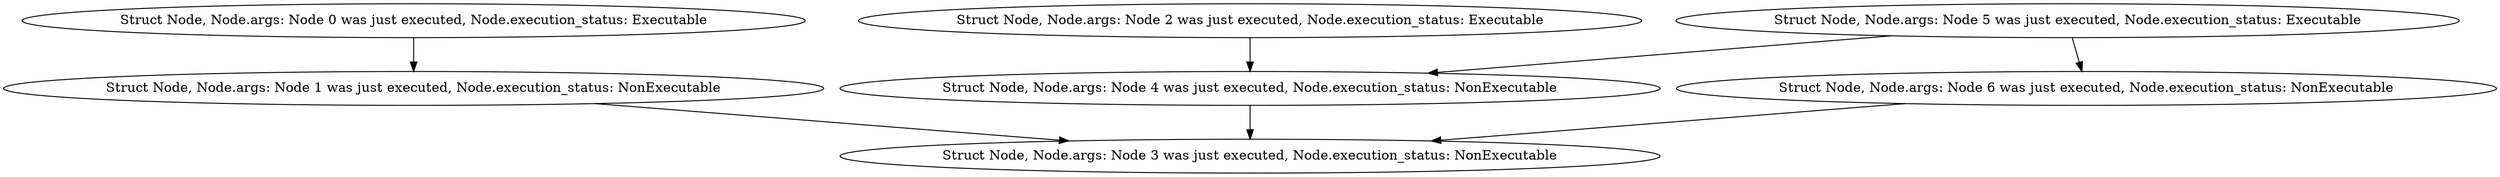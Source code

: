 digraph {
    0 [ label = "Struct Node, Node.args: Node 0 was just executed, Node.execution_status: Executable" ]
    1 [ label = "Struct Node, Node.args: Node 1 was just executed, Node.execution_status: NonExecutable" ]
    2 [ label = "Struct Node, Node.args: Node 2 was just executed, Node.execution_status: Executable" ]
    3 [ label = "Struct Node, Node.args: Node 3 was just executed, Node.execution_status: NonExecutable" ]
    4 [ label = "Struct Node, Node.args: Node 4 was just executed, Node.execution_status: NonExecutable" ]
    5 [ label = "Struct Node, Node.args: Node 5 was just executed, Node.execution_status: Executable" ]
    6 [ label = "Struct Node, Node.args: Node 6 was just executed, Node.execution_status: NonExecutable" ]
    0 -> 1 [ ]
    1 -> 3 [ ]
    4 -> 3 [ ]
    2 -> 4 [ ]
    6 -> 3 [ ]
    5 -> 4 [ ]
    5 -> 6 [ ]
}
